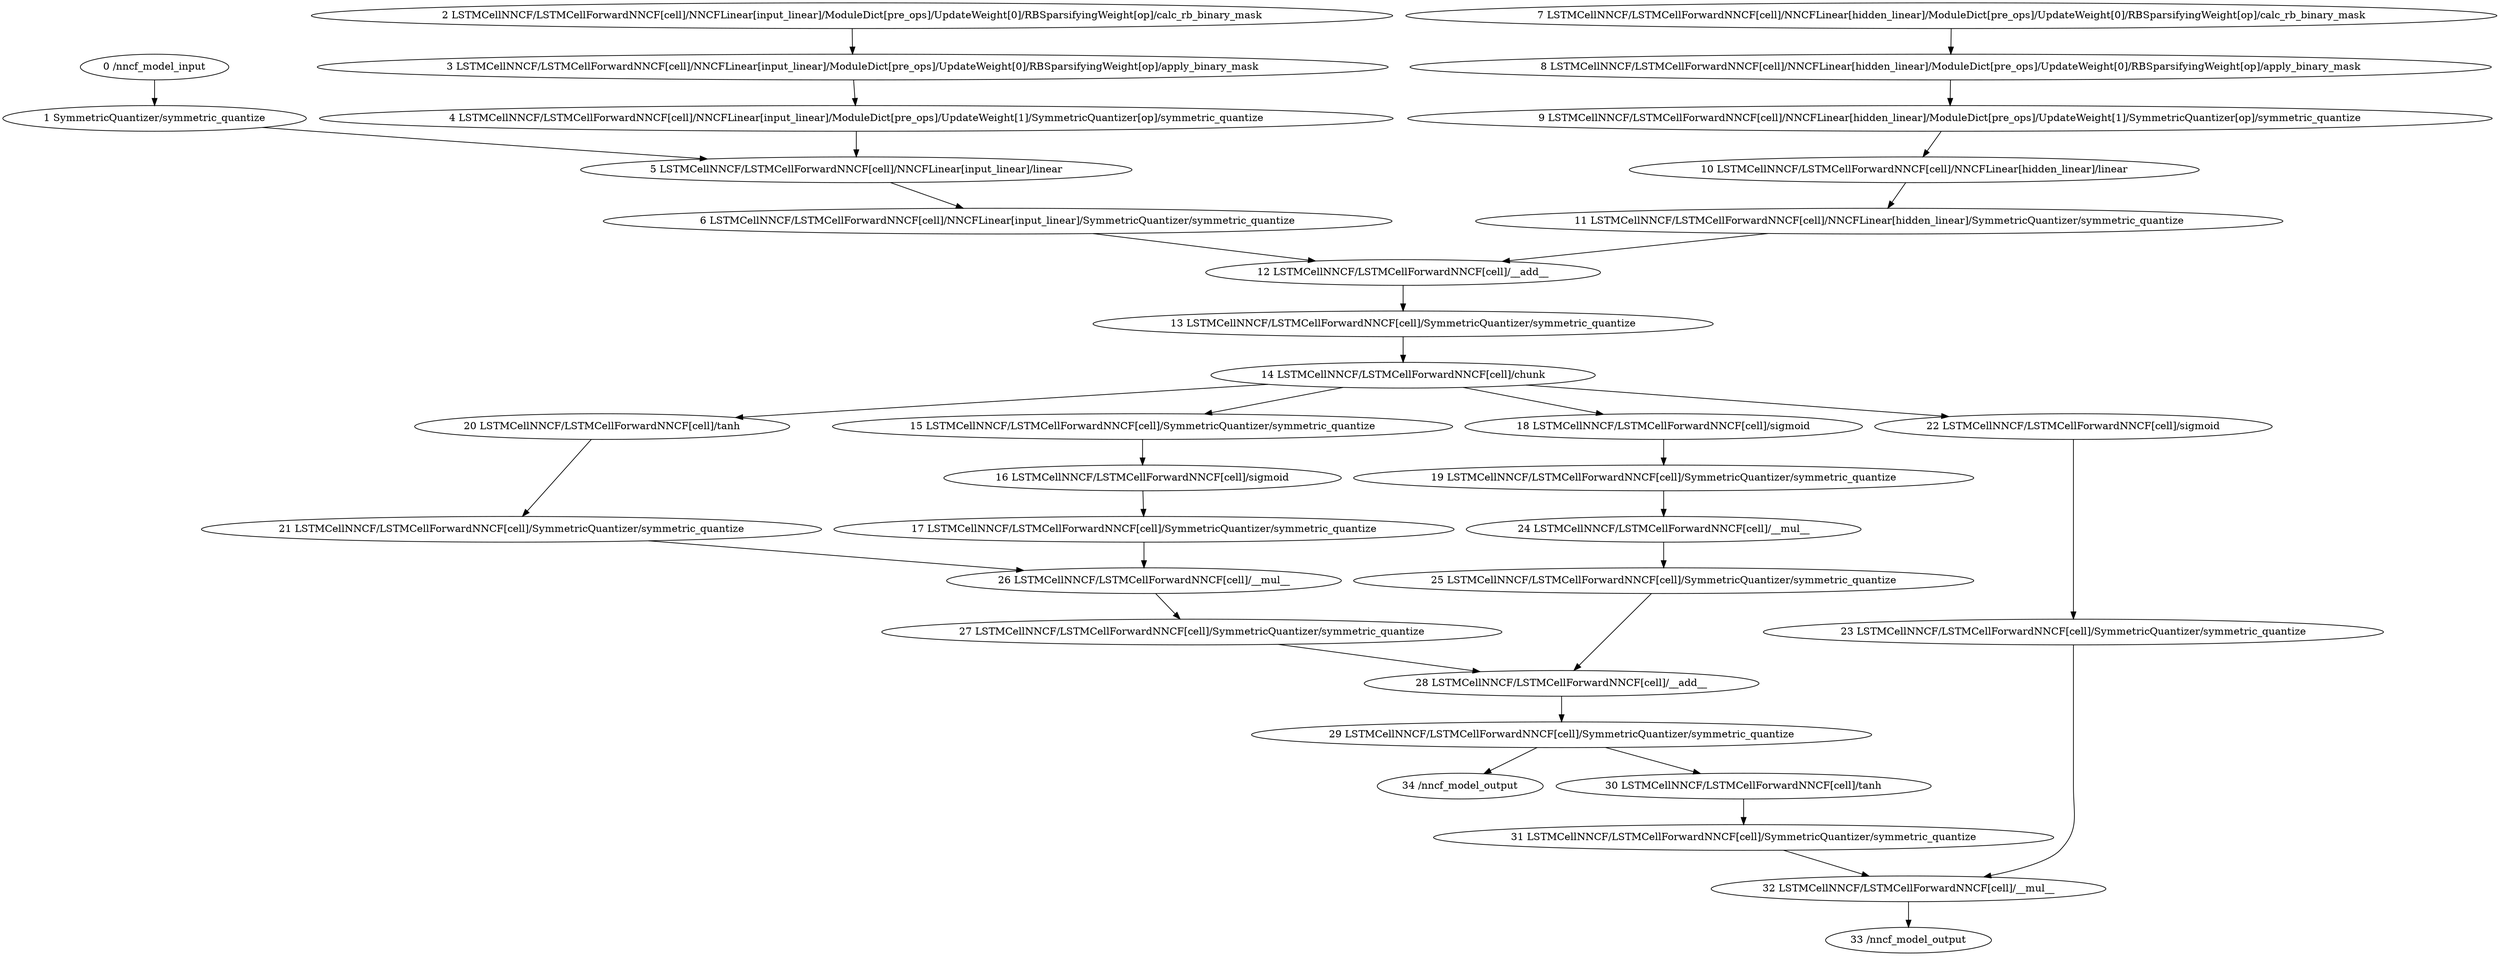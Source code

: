 strict digraph  {
"0 /nncf_model_input" [id=0, scope="", type=nncf_model_input];
"1 SymmetricQuantizer/symmetric_quantize" [id=1, scope=SymmetricQuantizer, type=symmetric_quantize];
"2 LSTMCellNNCF/LSTMCellForwardNNCF[cell]/NNCFLinear[input_linear]/ModuleDict[pre_ops]/UpdateWeight[0]/RBSparsifyingWeight[op]/calc_rb_binary_mask" [id=2, scope="LSTMCellNNCF/LSTMCellForwardNNCF[cell]/NNCFLinear[input_linear]/ModuleDict[pre_ops]/UpdateWeight[0]/RBSparsifyingWeight[op]", type=calc_rb_binary_mask];
"3 LSTMCellNNCF/LSTMCellForwardNNCF[cell]/NNCFLinear[input_linear]/ModuleDict[pre_ops]/UpdateWeight[0]/RBSparsifyingWeight[op]/apply_binary_mask" [id=3, scope="LSTMCellNNCF/LSTMCellForwardNNCF[cell]/NNCFLinear[input_linear]/ModuleDict[pre_ops]/UpdateWeight[0]/RBSparsifyingWeight[op]", type=apply_binary_mask];
"4 LSTMCellNNCF/LSTMCellForwardNNCF[cell]/NNCFLinear[input_linear]/ModuleDict[pre_ops]/UpdateWeight[1]/SymmetricQuantizer[op]/symmetric_quantize" [id=4, scope="LSTMCellNNCF/LSTMCellForwardNNCF[cell]/NNCFLinear[input_linear]/ModuleDict[pre_ops]/UpdateWeight[1]/SymmetricQuantizer[op]", type=symmetric_quantize];
"5 LSTMCellNNCF/LSTMCellForwardNNCF[cell]/NNCFLinear[input_linear]/linear" [id=5, scope="LSTMCellNNCF/LSTMCellForwardNNCF[cell]/NNCFLinear[input_linear]", type=linear];
"6 LSTMCellNNCF/LSTMCellForwardNNCF[cell]/NNCFLinear[input_linear]/SymmetricQuantizer/symmetric_quantize" [id=6, scope="LSTMCellNNCF/LSTMCellForwardNNCF[cell]/NNCFLinear[input_linear]/SymmetricQuantizer", type=symmetric_quantize];
"7 LSTMCellNNCF/LSTMCellForwardNNCF[cell]/NNCFLinear[hidden_linear]/ModuleDict[pre_ops]/UpdateWeight[0]/RBSparsifyingWeight[op]/calc_rb_binary_mask" [id=7, scope="LSTMCellNNCF/LSTMCellForwardNNCF[cell]/NNCFLinear[hidden_linear]/ModuleDict[pre_ops]/UpdateWeight[0]/RBSparsifyingWeight[op]", type=calc_rb_binary_mask];
"8 LSTMCellNNCF/LSTMCellForwardNNCF[cell]/NNCFLinear[hidden_linear]/ModuleDict[pre_ops]/UpdateWeight[0]/RBSparsifyingWeight[op]/apply_binary_mask" [id=8, scope="LSTMCellNNCF/LSTMCellForwardNNCF[cell]/NNCFLinear[hidden_linear]/ModuleDict[pre_ops]/UpdateWeight[0]/RBSparsifyingWeight[op]", type=apply_binary_mask];
"9 LSTMCellNNCF/LSTMCellForwardNNCF[cell]/NNCFLinear[hidden_linear]/ModuleDict[pre_ops]/UpdateWeight[1]/SymmetricQuantizer[op]/symmetric_quantize" [id=9, scope="LSTMCellNNCF/LSTMCellForwardNNCF[cell]/NNCFLinear[hidden_linear]/ModuleDict[pre_ops]/UpdateWeight[1]/SymmetricQuantizer[op]", type=symmetric_quantize];
"10 LSTMCellNNCF/LSTMCellForwardNNCF[cell]/NNCFLinear[hidden_linear]/linear" [id=10, scope="LSTMCellNNCF/LSTMCellForwardNNCF[cell]/NNCFLinear[hidden_linear]", type=linear];
"11 LSTMCellNNCF/LSTMCellForwardNNCF[cell]/NNCFLinear[hidden_linear]/SymmetricQuantizer/symmetric_quantize" [id=11, scope="LSTMCellNNCF/LSTMCellForwardNNCF[cell]/NNCFLinear[hidden_linear]/SymmetricQuantizer", type=symmetric_quantize];
"12 LSTMCellNNCF/LSTMCellForwardNNCF[cell]/__add__" [id=12, scope="LSTMCellNNCF/LSTMCellForwardNNCF[cell]", type=__add__];
"13 LSTMCellNNCF/LSTMCellForwardNNCF[cell]/SymmetricQuantizer/symmetric_quantize" [id=13, scope="LSTMCellNNCF/LSTMCellForwardNNCF[cell]/SymmetricQuantizer", type=symmetric_quantize];
"14 LSTMCellNNCF/LSTMCellForwardNNCF[cell]/chunk" [id=14, scope="LSTMCellNNCF/LSTMCellForwardNNCF[cell]", type=chunk];
"15 LSTMCellNNCF/LSTMCellForwardNNCF[cell]/SymmetricQuantizer/symmetric_quantize" [id=15, scope="LSTMCellNNCF/LSTMCellForwardNNCF[cell]/SymmetricQuantizer", type=symmetric_quantize];
"16 LSTMCellNNCF/LSTMCellForwardNNCF[cell]/sigmoid" [id=16, scope="LSTMCellNNCF/LSTMCellForwardNNCF[cell]", type=sigmoid];
"17 LSTMCellNNCF/LSTMCellForwardNNCF[cell]/SymmetricQuantizer/symmetric_quantize" [id=17, scope="LSTMCellNNCF/LSTMCellForwardNNCF[cell]/SymmetricQuantizer", type=symmetric_quantize];
"18 LSTMCellNNCF/LSTMCellForwardNNCF[cell]/sigmoid" [id=18, scope="LSTMCellNNCF/LSTMCellForwardNNCF[cell]", type=sigmoid];
"19 LSTMCellNNCF/LSTMCellForwardNNCF[cell]/SymmetricQuantizer/symmetric_quantize" [id=19, scope="LSTMCellNNCF/LSTMCellForwardNNCF[cell]/SymmetricQuantizer", type=symmetric_quantize];
"20 LSTMCellNNCF/LSTMCellForwardNNCF[cell]/tanh" [id=20, scope="LSTMCellNNCF/LSTMCellForwardNNCF[cell]", type=tanh];
"21 LSTMCellNNCF/LSTMCellForwardNNCF[cell]/SymmetricQuantizer/symmetric_quantize" [id=21, scope="LSTMCellNNCF/LSTMCellForwardNNCF[cell]/SymmetricQuantizer", type=symmetric_quantize];
"22 LSTMCellNNCF/LSTMCellForwardNNCF[cell]/sigmoid" [id=22, scope="LSTMCellNNCF/LSTMCellForwardNNCF[cell]", type=sigmoid];
"23 LSTMCellNNCF/LSTMCellForwardNNCF[cell]/SymmetricQuantizer/symmetric_quantize" [id=23, scope="LSTMCellNNCF/LSTMCellForwardNNCF[cell]/SymmetricQuantizer", type=symmetric_quantize];
"24 LSTMCellNNCF/LSTMCellForwardNNCF[cell]/__mul__" [id=24, scope="LSTMCellNNCF/LSTMCellForwardNNCF[cell]", type=__mul__];
"25 LSTMCellNNCF/LSTMCellForwardNNCF[cell]/SymmetricQuantizer/symmetric_quantize" [id=25, scope="LSTMCellNNCF/LSTMCellForwardNNCF[cell]/SymmetricQuantizer", type=symmetric_quantize];
"26 LSTMCellNNCF/LSTMCellForwardNNCF[cell]/__mul__" [id=26, scope="LSTMCellNNCF/LSTMCellForwardNNCF[cell]", type=__mul__];
"27 LSTMCellNNCF/LSTMCellForwardNNCF[cell]/SymmetricQuantizer/symmetric_quantize" [id=27, scope="LSTMCellNNCF/LSTMCellForwardNNCF[cell]/SymmetricQuantizer", type=symmetric_quantize];
"28 LSTMCellNNCF/LSTMCellForwardNNCF[cell]/__add__" [id=28, scope="LSTMCellNNCF/LSTMCellForwardNNCF[cell]", type=__add__];
"29 LSTMCellNNCF/LSTMCellForwardNNCF[cell]/SymmetricQuantizer/symmetric_quantize" [id=29, scope="LSTMCellNNCF/LSTMCellForwardNNCF[cell]/SymmetricQuantizer", type=symmetric_quantize];
"30 LSTMCellNNCF/LSTMCellForwardNNCF[cell]/tanh" [id=30, scope="LSTMCellNNCF/LSTMCellForwardNNCF[cell]", type=tanh];
"31 LSTMCellNNCF/LSTMCellForwardNNCF[cell]/SymmetricQuantizer/symmetric_quantize" [id=31, scope="LSTMCellNNCF/LSTMCellForwardNNCF[cell]/SymmetricQuantizer", type=symmetric_quantize];
"32 LSTMCellNNCF/LSTMCellForwardNNCF[cell]/__mul__" [id=32, scope="LSTMCellNNCF/LSTMCellForwardNNCF[cell]", type=__mul__];
"33 /nncf_model_output" [id=33, scope="", type=nncf_model_output];
"34 /nncf_model_output" [id=34, scope="", type=nncf_model_output];
"0 /nncf_model_input" -> "1 SymmetricQuantizer/symmetric_quantize";
"1 SymmetricQuantizer/symmetric_quantize" -> "5 LSTMCellNNCF/LSTMCellForwardNNCF[cell]/NNCFLinear[input_linear]/linear";
"2 LSTMCellNNCF/LSTMCellForwardNNCF[cell]/NNCFLinear[input_linear]/ModuleDict[pre_ops]/UpdateWeight[0]/RBSparsifyingWeight[op]/calc_rb_binary_mask" -> "3 LSTMCellNNCF/LSTMCellForwardNNCF[cell]/NNCFLinear[input_linear]/ModuleDict[pre_ops]/UpdateWeight[0]/RBSparsifyingWeight[op]/apply_binary_mask";
"3 LSTMCellNNCF/LSTMCellForwardNNCF[cell]/NNCFLinear[input_linear]/ModuleDict[pre_ops]/UpdateWeight[0]/RBSparsifyingWeight[op]/apply_binary_mask" -> "4 LSTMCellNNCF/LSTMCellForwardNNCF[cell]/NNCFLinear[input_linear]/ModuleDict[pre_ops]/UpdateWeight[1]/SymmetricQuantizer[op]/symmetric_quantize";
"4 LSTMCellNNCF/LSTMCellForwardNNCF[cell]/NNCFLinear[input_linear]/ModuleDict[pre_ops]/UpdateWeight[1]/SymmetricQuantizer[op]/symmetric_quantize" -> "5 LSTMCellNNCF/LSTMCellForwardNNCF[cell]/NNCFLinear[input_linear]/linear";
"5 LSTMCellNNCF/LSTMCellForwardNNCF[cell]/NNCFLinear[input_linear]/linear" -> "6 LSTMCellNNCF/LSTMCellForwardNNCF[cell]/NNCFLinear[input_linear]/SymmetricQuantizer/symmetric_quantize";
"7 LSTMCellNNCF/LSTMCellForwardNNCF[cell]/NNCFLinear[hidden_linear]/ModuleDict[pre_ops]/UpdateWeight[0]/RBSparsifyingWeight[op]/calc_rb_binary_mask" -> "8 LSTMCellNNCF/LSTMCellForwardNNCF[cell]/NNCFLinear[hidden_linear]/ModuleDict[pre_ops]/UpdateWeight[0]/RBSparsifyingWeight[op]/apply_binary_mask";
"8 LSTMCellNNCF/LSTMCellForwardNNCF[cell]/NNCFLinear[hidden_linear]/ModuleDict[pre_ops]/UpdateWeight[0]/RBSparsifyingWeight[op]/apply_binary_mask" -> "9 LSTMCellNNCF/LSTMCellForwardNNCF[cell]/NNCFLinear[hidden_linear]/ModuleDict[pre_ops]/UpdateWeight[1]/SymmetricQuantizer[op]/symmetric_quantize";
"6 LSTMCellNNCF/LSTMCellForwardNNCF[cell]/NNCFLinear[input_linear]/SymmetricQuantizer/symmetric_quantize" -> "12 LSTMCellNNCF/LSTMCellForwardNNCF[cell]/__add__";
"9 LSTMCellNNCF/LSTMCellForwardNNCF[cell]/NNCFLinear[hidden_linear]/ModuleDict[pre_ops]/UpdateWeight[1]/SymmetricQuantizer[op]/symmetric_quantize" -> "10 LSTMCellNNCF/LSTMCellForwardNNCF[cell]/NNCFLinear[hidden_linear]/linear";
"10 LSTMCellNNCF/LSTMCellForwardNNCF[cell]/NNCFLinear[hidden_linear]/linear" -> "11 LSTMCellNNCF/LSTMCellForwardNNCF[cell]/NNCFLinear[hidden_linear]/SymmetricQuantizer/symmetric_quantize";
"11 LSTMCellNNCF/LSTMCellForwardNNCF[cell]/NNCFLinear[hidden_linear]/SymmetricQuantizer/symmetric_quantize" -> "12 LSTMCellNNCF/LSTMCellForwardNNCF[cell]/__add__";
"12 LSTMCellNNCF/LSTMCellForwardNNCF[cell]/__add__" -> "13 LSTMCellNNCF/LSTMCellForwardNNCF[cell]/SymmetricQuantizer/symmetric_quantize";
"13 LSTMCellNNCF/LSTMCellForwardNNCF[cell]/SymmetricQuantizer/symmetric_quantize" -> "14 LSTMCellNNCF/LSTMCellForwardNNCF[cell]/chunk";
"14 LSTMCellNNCF/LSTMCellForwardNNCF[cell]/chunk" -> "15 LSTMCellNNCF/LSTMCellForwardNNCF[cell]/SymmetricQuantizer/symmetric_quantize";
"14 LSTMCellNNCF/LSTMCellForwardNNCF[cell]/chunk" -> "18 LSTMCellNNCF/LSTMCellForwardNNCF[cell]/sigmoid";
"14 LSTMCellNNCF/LSTMCellForwardNNCF[cell]/chunk" -> "20 LSTMCellNNCF/LSTMCellForwardNNCF[cell]/tanh";
"14 LSTMCellNNCF/LSTMCellForwardNNCF[cell]/chunk" -> "22 LSTMCellNNCF/LSTMCellForwardNNCF[cell]/sigmoid";
"15 LSTMCellNNCF/LSTMCellForwardNNCF[cell]/SymmetricQuantizer/symmetric_quantize" -> "16 LSTMCellNNCF/LSTMCellForwardNNCF[cell]/sigmoid";
"16 LSTMCellNNCF/LSTMCellForwardNNCF[cell]/sigmoid" -> "17 LSTMCellNNCF/LSTMCellForwardNNCF[cell]/SymmetricQuantizer/symmetric_quantize";
"17 LSTMCellNNCF/LSTMCellForwardNNCF[cell]/SymmetricQuantizer/symmetric_quantize" -> "26 LSTMCellNNCF/LSTMCellForwardNNCF[cell]/__mul__";
"18 LSTMCellNNCF/LSTMCellForwardNNCF[cell]/sigmoid" -> "19 LSTMCellNNCF/LSTMCellForwardNNCF[cell]/SymmetricQuantizer/symmetric_quantize";
"19 LSTMCellNNCF/LSTMCellForwardNNCF[cell]/SymmetricQuantizer/symmetric_quantize" -> "24 LSTMCellNNCF/LSTMCellForwardNNCF[cell]/__mul__";
"20 LSTMCellNNCF/LSTMCellForwardNNCF[cell]/tanh" -> "21 LSTMCellNNCF/LSTMCellForwardNNCF[cell]/SymmetricQuantizer/symmetric_quantize";
"21 LSTMCellNNCF/LSTMCellForwardNNCF[cell]/SymmetricQuantizer/symmetric_quantize" -> "26 LSTMCellNNCF/LSTMCellForwardNNCF[cell]/__mul__";
"22 LSTMCellNNCF/LSTMCellForwardNNCF[cell]/sigmoid" -> "23 LSTMCellNNCF/LSTMCellForwardNNCF[cell]/SymmetricQuantizer/symmetric_quantize";
"23 LSTMCellNNCF/LSTMCellForwardNNCF[cell]/SymmetricQuantizer/symmetric_quantize" -> "32 LSTMCellNNCF/LSTMCellForwardNNCF[cell]/__mul__";
"24 LSTMCellNNCF/LSTMCellForwardNNCF[cell]/__mul__" -> "25 LSTMCellNNCF/LSTMCellForwardNNCF[cell]/SymmetricQuantizer/symmetric_quantize";
"25 LSTMCellNNCF/LSTMCellForwardNNCF[cell]/SymmetricQuantizer/symmetric_quantize" -> "28 LSTMCellNNCF/LSTMCellForwardNNCF[cell]/__add__";
"26 LSTMCellNNCF/LSTMCellForwardNNCF[cell]/__mul__" -> "27 LSTMCellNNCF/LSTMCellForwardNNCF[cell]/SymmetricQuantizer/symmetric_quantize";
"27 LSTMCellNNCF/LSTMCellForwardNNCF[cell]/SymmetricQuantizer/symmetric_quantize" -> "28 LSTMCellNNCF/LSTMCellForwardNNCF[cell]/__add__";
"28 LSTMCellNNCF/LSTMCellForwardNNCF[cell]/__add__" -> "29 LSTMCellNNCF/LSTMCellForwardNNCF[cell]/SymmetricQuantizer/symmetric_quantize";
"29 LSTMCellNNCF/LSTMCellForwardNNCF[cell]/SymmetricQuantizer/symmetric_quantize" -> "30 LSTMCellNNCF/LSTMCellForwardNNCF[cell]/tanh";
"29 LSTMCellNNCF/LSTMCellForwardNNCF[cell]/SymmetricQuantizer/symmetric_quantize" -> "34 /nncf_model_output";
"30 LSTMCellNNCF/LSTMCellForwardNNCF[cell]/tanh" -> "31 LSTMCellNNCF/LSTMCellForwardNNCF[cell]/SymmetricQuantizer/symmetric_quantize";
"31 LSTMCellNNCF/LSTMCellForwardNNCF[cell]/SymmetricQuantizer/symmetric_quantize" -> "32 LSTMCellNNCF/LSTMCellForwardNNCF[cell]/__mul__";
"32 LSTMCellNNCF/LSTMCellForwardNNCF[cell]/__mul__" -> "33 /nncf_model_output";
}
